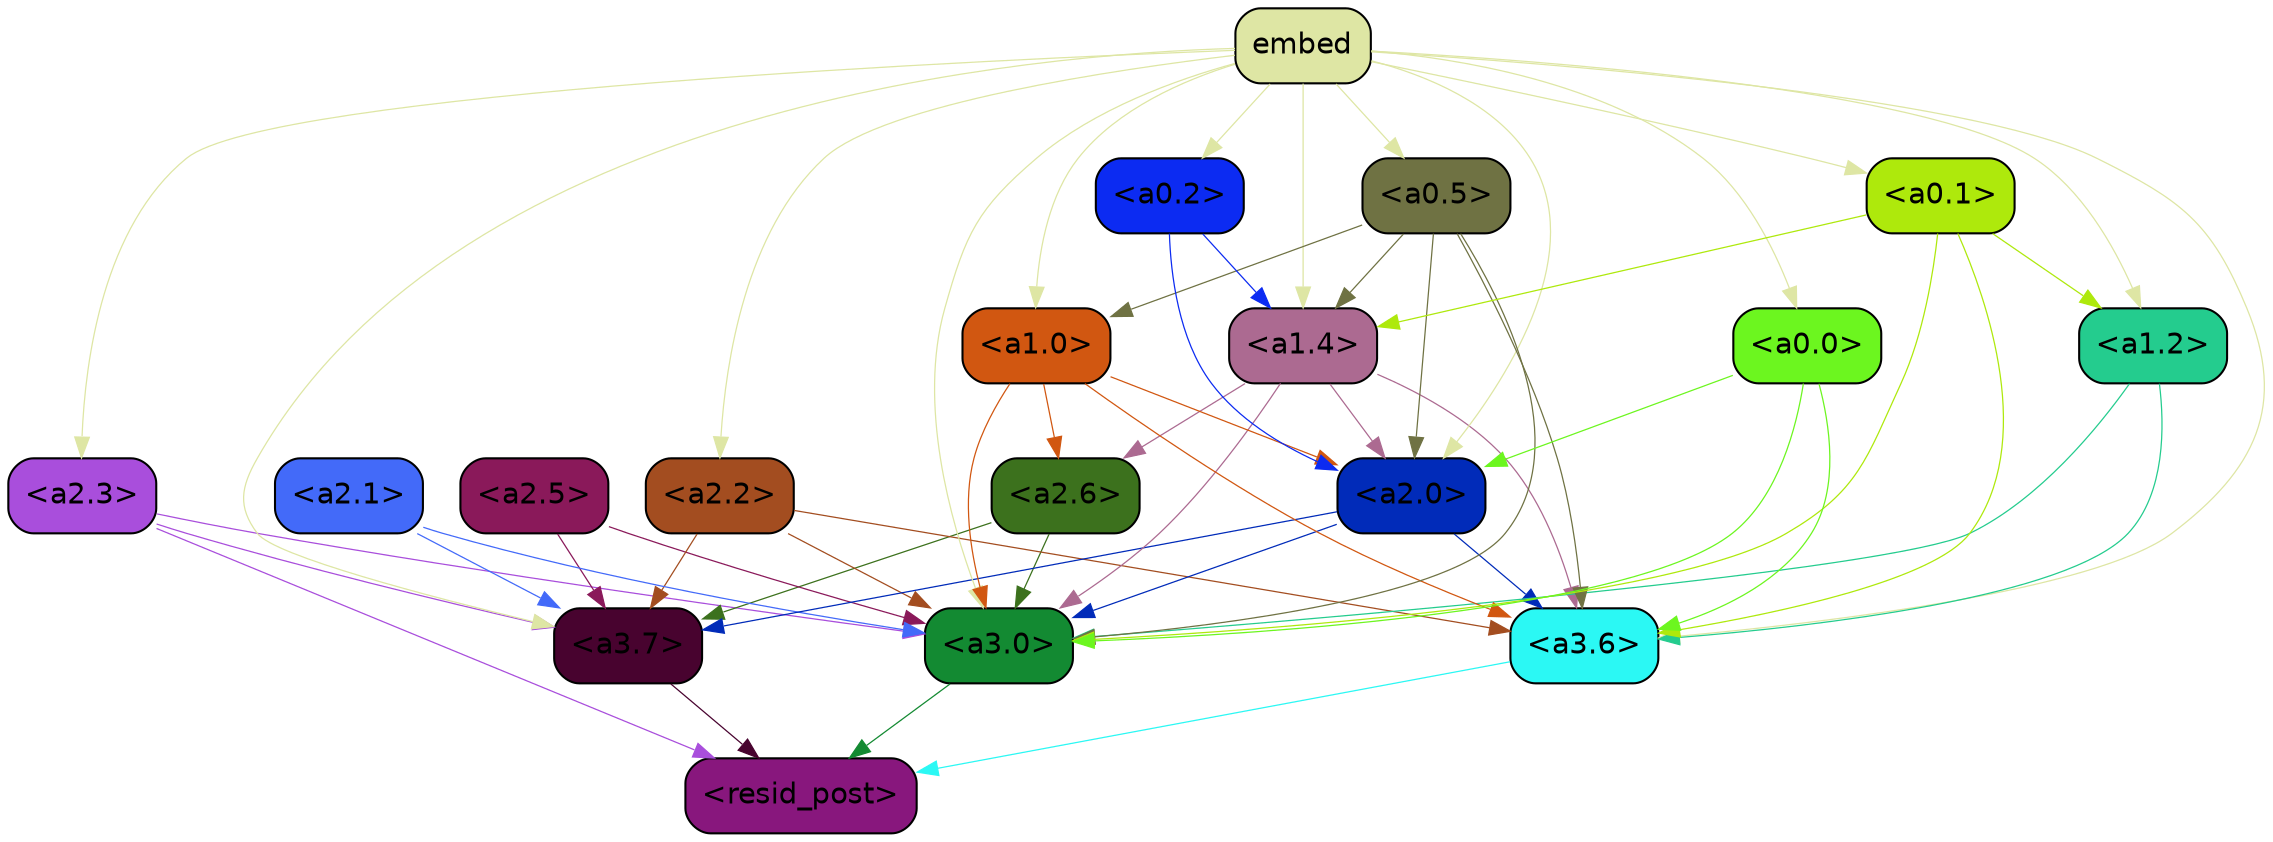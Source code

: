 strict digraph "" {
	graph [bgcolor=transparent,
		layout=dot,
		overlap=false,
		splines=true
	];
	"<a3.7>"	[color=black,
		fillcolor="#48032f",
		fontname=Helvetica,
		shape=box,
		style="filled, rounded"];
	"<resid_post>"	[color=black,
		fillcolor="#88177d",
		fontname=Helvetica,
		shape=box,
		style="filled, rounded"];
	"<a3.7>" -> "<resid_post>"	[color="#48032f",
		penwidth=0.6];
	"<a3.6>"	[color=black,
		fillcolor="#2bf8f4",
		fontname=Helvetica,
		shape=box,
		style="filled, rounded"];
	"<a3.6>" -> "<resid_post>"	[color="#2bf8f4",
		penwidth=0.6];
	"<a3.0>"	[color=black,
		fillcolor="#138a32",
		fontname=Helvetica,
		shape=box,
		style="filled, rounded"];
	"<a3.0>" -> "<resid_post>"	[color="#138a32",
		penwidth=0.6];
	"<a2.3>"	[color=black,
		fillcolor="#a94edc",
		fontname=Helvetica,
		shape=box,
		style="filled, rounded"];
	"<a2.3>" -> "<a3.7>"	[color="#a94edc",
		penwidth=0.6];
	"<a2.3>" -> "<resid_post>"	[color="#a94edc",
		penwidth=0.6];
	"<a2.3>" -> "<a3.0>"	[color="#a94edc",
		penwidth=0.6];
	"<a2.6>"	[color=black,
		fillcolor="#3c711d",
		fontname=Helvetica,
		shape=box,
		style="filled, rounded"];
	"<a2.6>" -> "<a3.7>"	[color="#3c711d",
		penwidth=0.6];
	"<a2.6>" -> "<a3.0>"	[color="#3c711d",
		penwidth=0.6];
	"<a2.5>"	[color=black,
		fillcolor="#8a195a",
		fontname=Helvetica,
		shape=box,
		style="filled, rounded"];
	"<a2.5>" -> "<a3.7>"	[color="#8a195a",
		penwidth=0.6];
	"<a2.5>" -> "<a3.0>"	[color="#8a195a",
		penwidth=0.6];
	"<a2.2>"	[color=black,
		fillcolor="#a34d20",
		fontname=Helvetica,
		shape=box,
		style="filled, rounded"];
	"<a2.2>" -> "<a3.7>"	[color="#a34d20",
		penwidth=0.6];
	"<a2.2>" -> "<a3.6>"	[color="#a34d20",
		penwidth=0.6];
	"<a2.2>" -> "<a3.0>"	[color="#a34d20",
		penwidth=0.6];
	"<a2.1>"	[color=black,
		fillcolor="#436af9",
		fontname=Helvetica,
		shape=box,
		style="filled, rounded"];
	"<a2.1>" -> "<a3.7>"	[color="#436af9",
		penwidth=0.6];
	"<a2.1>" -> "<a3.0>"	[color="#436af9",
		penwidth=0.6];
	"<a2.0>"	[color=black,
		fillcolor="#012bb9",
		fontname=Helvetica,
		shape=box,
		style="filled, rounded"];
	"<a2.0>" -> "<a3.7>"	[color="#012bb9",
		penwidth=0.6];
	"<a2.0>" -> "<a3.6>"	[color="#012bb9",
		penwidth=0.6];
	"<a2.0>" -> "<a3.0>"	[color="#012bb9",
		penwidth=0.6];
	"<a1.4>"	[color=black,
		fillcolor="#ac6a91",
		fontname=Helvetica,
		shape=box,
		style="filled, rounded"];
	"<a1.4>" -> "<a3.6>"	[color="#ac6a91",
		penwidth=0.6];
	"<a1.4>" -> "<a3.0>"	[color="#ac6a91",
		penwidth=0.6];
	"<a1.4>" -> "<a2.6>"	[color="#ac6a91",
		penwidth=0.6];
	"<a1.4>" -> "<a2.0>"	[color="#ac6a91",
		penwidth=0.6];
	embed	[color=black,
		fillcolor="#dee6a4",
		fontname=Helvetica,
		shape=box,
		style="filled, rounded"];
	embed -> "<a3.7>"	[color="#dee6a4",
		penwidth=0.6];
	embed -> "<a3.6>"	[color="#dee6a4",
		penwidth=0.6];
	embed -> "<a3.0>"	[color="#dee6a4",
		penwidth=0.6];
	embed -> "<a2.3>"	[color="#dee6a4",
		penwidth=0.6];
	embed -> "<a2.2>"	[color="#dee6a4",
		penwidth=0.6];
	embed -> "<a2.0>"	[color="#dee6a4",
		penwidth=0.6];
	embed -> "<a1.4>"	[color="#dee6a4",
		penwidth=0.6];
	"<a1.2>"	[color=black,
		fillcolor="#24cc8e",
		fontname=Helvetica,
		shape=box,
		style="filled, rounded"];
	embed -> "<a1.2>"	[color="#dee6a4",
		penwidth=0.6];
	"<a1.0>"	[color=black,
		fillcolor="#d15711",
		fontname=Helvetica,
		shape=box,
		style="filled, rounded"];
	embed -> "<a1.0>"	[color="#dee6a4",
		penwidth=0.6];
	"<a0.5>"	[color=black,
		fillcolor="#6f7243",
		fontname=Helvetica,
		shape=box,
		style="filled, rounded"];
	embed -> "<a0.5>"	[color="#dee6a4",
		penwidth=0.6];
	"<a0.1>"	[color=black,
		fillcolor="#aee90c",
		fontname=Helvetica,
		shape=box,
		style="filled, rounded"];
	embed -> "<a0.1>"	[color="#dee6a4",
		penwidth=0.6];
	"<a0.0>"	[color=black,
		fillcolor="#6cf61f",
		fontname=Helvetica,
		shape=box,
		style="filled, rounded"];
	embed -> "<a0.0>"	[color="#dee6a4",
		penwidth=0.6];
	"<a0.2>"	[color=black,
		fillcolor="#0c2bf2",
		fontname=Helvetica,
		shape=box,
		style="filled, rounded"];
	embed -> "<a0.2>"	[color="#dee6a4",
		penwidth=0.6];
	"<a1.2>" -> "<a3.6>"	[color="#24cc8e",
		penwidth=0.6];
	"<a1.2>" -> "<a3.0>"	[color="#24cc8e",
		penwidth=0.6];
	"<a1.0>" -> "<a3.6>"	[color="#d15711",
		penwidth=0.6];
	"<a1.0>" -> "<a3.0>"	[color="#d15711",
		penwidth=0.6];
	"<a1.0>" -> "<a2.6>"	[color="#d15711",
		penwidth=0.6];
	"<a1.0>" -> "<a2.0>"	[color="#d15711",
		penwidth=0.6];
	"<a0.5>" -> "<a3.6>"	[color="#6f7243",
		penwidth=0.6];
	"<a0.5>" -> "<a3.0>"	[color="#6f7243",
		penwidth=0.6];
	"<a0.5>" -> "<a2.0>"	[color="#6f7243",
		penwidth=0.6];
	"<a0.5>" -> "<a1.4>"	[color="#6f7243",
		penwidth=0.6];
	"<a0.5>" -> "<a1.0>"	[color="#6f7243",
		penwidth=0.6];
	"<a0.1>" -> "<a3.6>"	[color="#aee90c",
		penwidth=0.6];
	"<a0.1>" -> "<a3.0>"	[color="#aee90c",
		penwidth=0.6];
	"<a0.1>" -> "<a1.4>"	[color="#aee90c",
		penwidth=0.6];
	"<a0.1>" -> "<a1.2>"	[color="#aee90c",
		penwidth=0.6];
	"<a0.0>" -> "<a3.6>"	[color="#6cf61f",
		penwidth=0.6];
	"<a0.0>" -> "<a3.0>"	[color="#6cf61f",
		penwidth=0.6];
	"<a0.0>" -> "<a2.0>"	[color="#6cf61f",
		penwidth=0.6];
	"<a0.2>" -> "<a2.0>"	[color="#0c2bf2",
		penwidth=0.6];
	"<a0.2>" -> "<a1.4>"	[color="#0c2bf2",
		penwidth=0.6];
}
